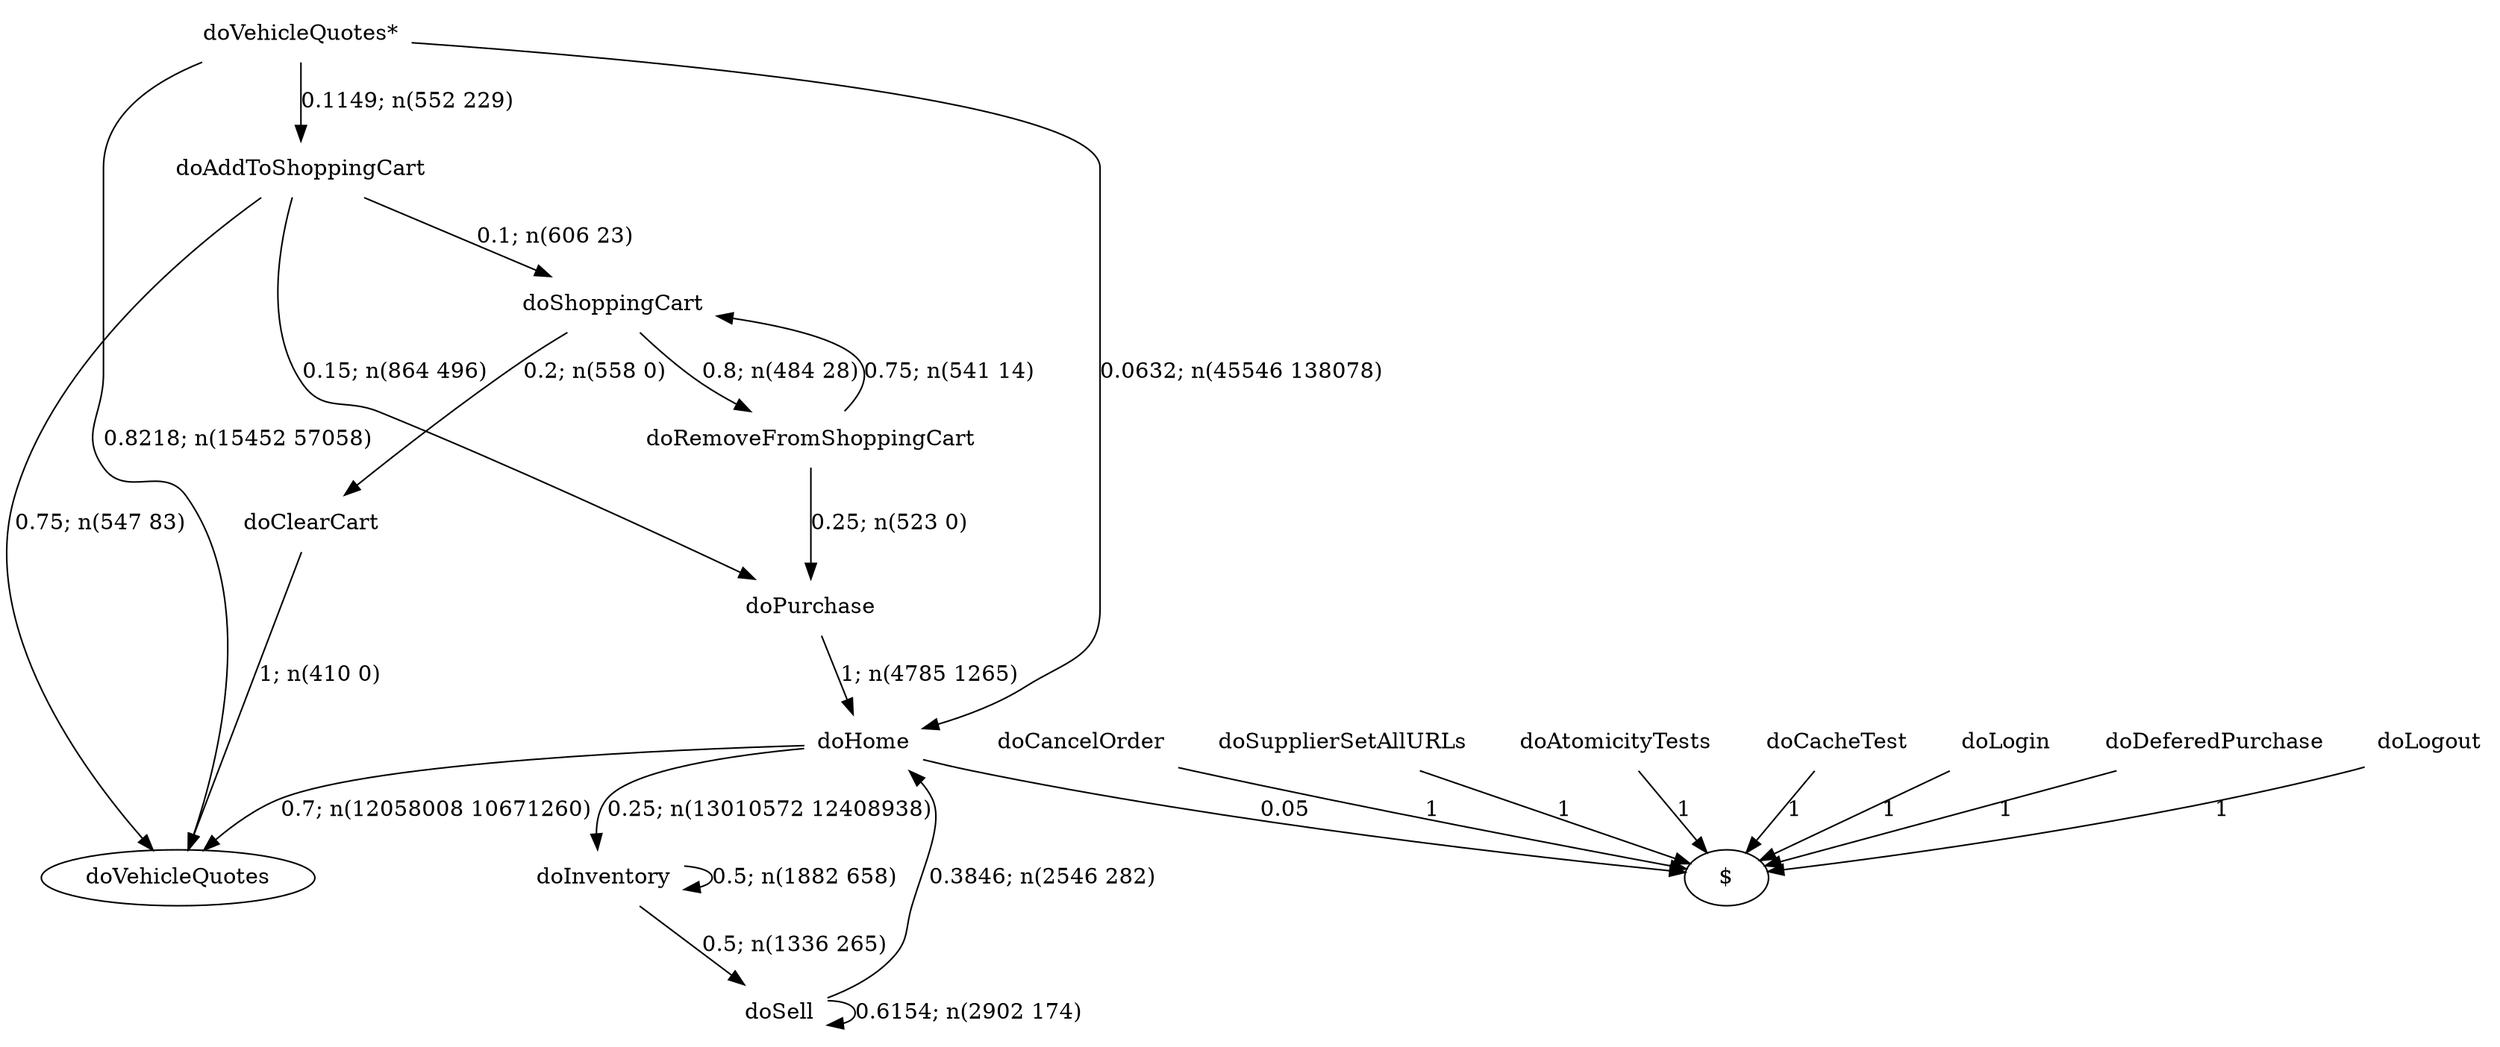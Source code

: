 digraph G {"doVehicleQuotes*" [label="doVehicleQuotes*",shape=none];"doSupplierSetAllURLs" [label="doSupplierSetAllURLs",shape=none];"doAtomicityTests" [label="doAtomicityTests",shape=none];"doCacheTest" [label="doCacheTest",shape=none];"doLogin" [label="doLogin",shape=none];"doAddToShoppingCart" [label="doAddToShoppingCart",shape=none];"doDeferedPurchase" [label="doDeferedPurchase",shape=none];"doHome" [label="doHome",shape=none];"doShoppingCart" [label="doShoppingCart",shape=none];"doClearCart" [label="doClearCart",shape=none];"doPurchase" [label="doPurchase",shape=none];"doInventory" [label="doInventory",shape=none];"doSell" [label="doSell",shape=none];"doLogout" [label="doLogout",shape=none];"doCancelOrder" [label="doCancelOrder",shape=none];"doRemoveFromShoppingCart" [label="doRemoveFromShoppingCart",shape=none];"doVehicleQuotes*"->"doVehicleQuotes" [style=solid,label="0.8218; n(15452 57058)"];"doVehicleQuotes*"->"doAddToShoppingCart" [style=solid,label="0.1149; n(552 229)"];"doVehicleQuotes*"->"doHome" [style=solid,label="0.0632; n(45546 138078)"];"doSupplierSetAllURLs"->"$" [style=solid,label="1"];"doAtomicityTests"->"$" [style=solid,label="1"];"doCacheTest"->"$" [style=solid,label="1"];"doLogin"->"$" [style=solid,label="1"];"doAddToShoppingCart"->"doVehicleQuotes" [style=solid,label="0.75; n(547 83)"];"doAddToShoppingCart"->"doShoppingCart" [style=solid,label="0.1; n(606 23)"];"doAddToShoppingCart"->"doPurchase" [style=solid,label="0.15; n(864 496)"];"doDeferedPurchase"->"$" [style=solid,label="1"];"doHome"->"doVehicleQuotes" [style=solid,label="0.7; n(12058008 10671260)"];"doHome"->"doInventory" [style=solid,label="0.25; n(13010572 12408938)"];"doHome"->"$" [style=solid,label="0.05"];"doShoppingCart"->"doClearCart" [style=solid,label="0.2; n(558 0)"];"doShoppingCart"->"doRemoveFromShoppingCart" [style=solid,label="0.8; n(484 28)"];"doClearCart"->"doVehicleQuotes" [style=solid,label="1; n(410 0)"];"doPurchase"->"doHome" [style=solid,label="1; n(4785 1265)"];"doInventory"->"doInventory" [style=solid,label="0.5; n(1882 658)"];"doInventory"->"doSell" [style=solid,label="0.5; n(1336 265)"];"doSell"->"doHome" [style=solid,label="0.3846; n(2546 282)"];"doSell"->"doSell" [style=solid,label="0.6154; n(2902 174)"];"doLogout"->"$" [style=solid,label="1"];"doCancelOrder"->"$" [style=solid,label="1"];"doRemoveFromShoppingCart"->"doShoppingCart" [style=solid,label="0.75; n(541 14)"];"doRemoveFromShoppingCart"->"doPurchase" [style=solid,label="0.25; n(523 0)"];}